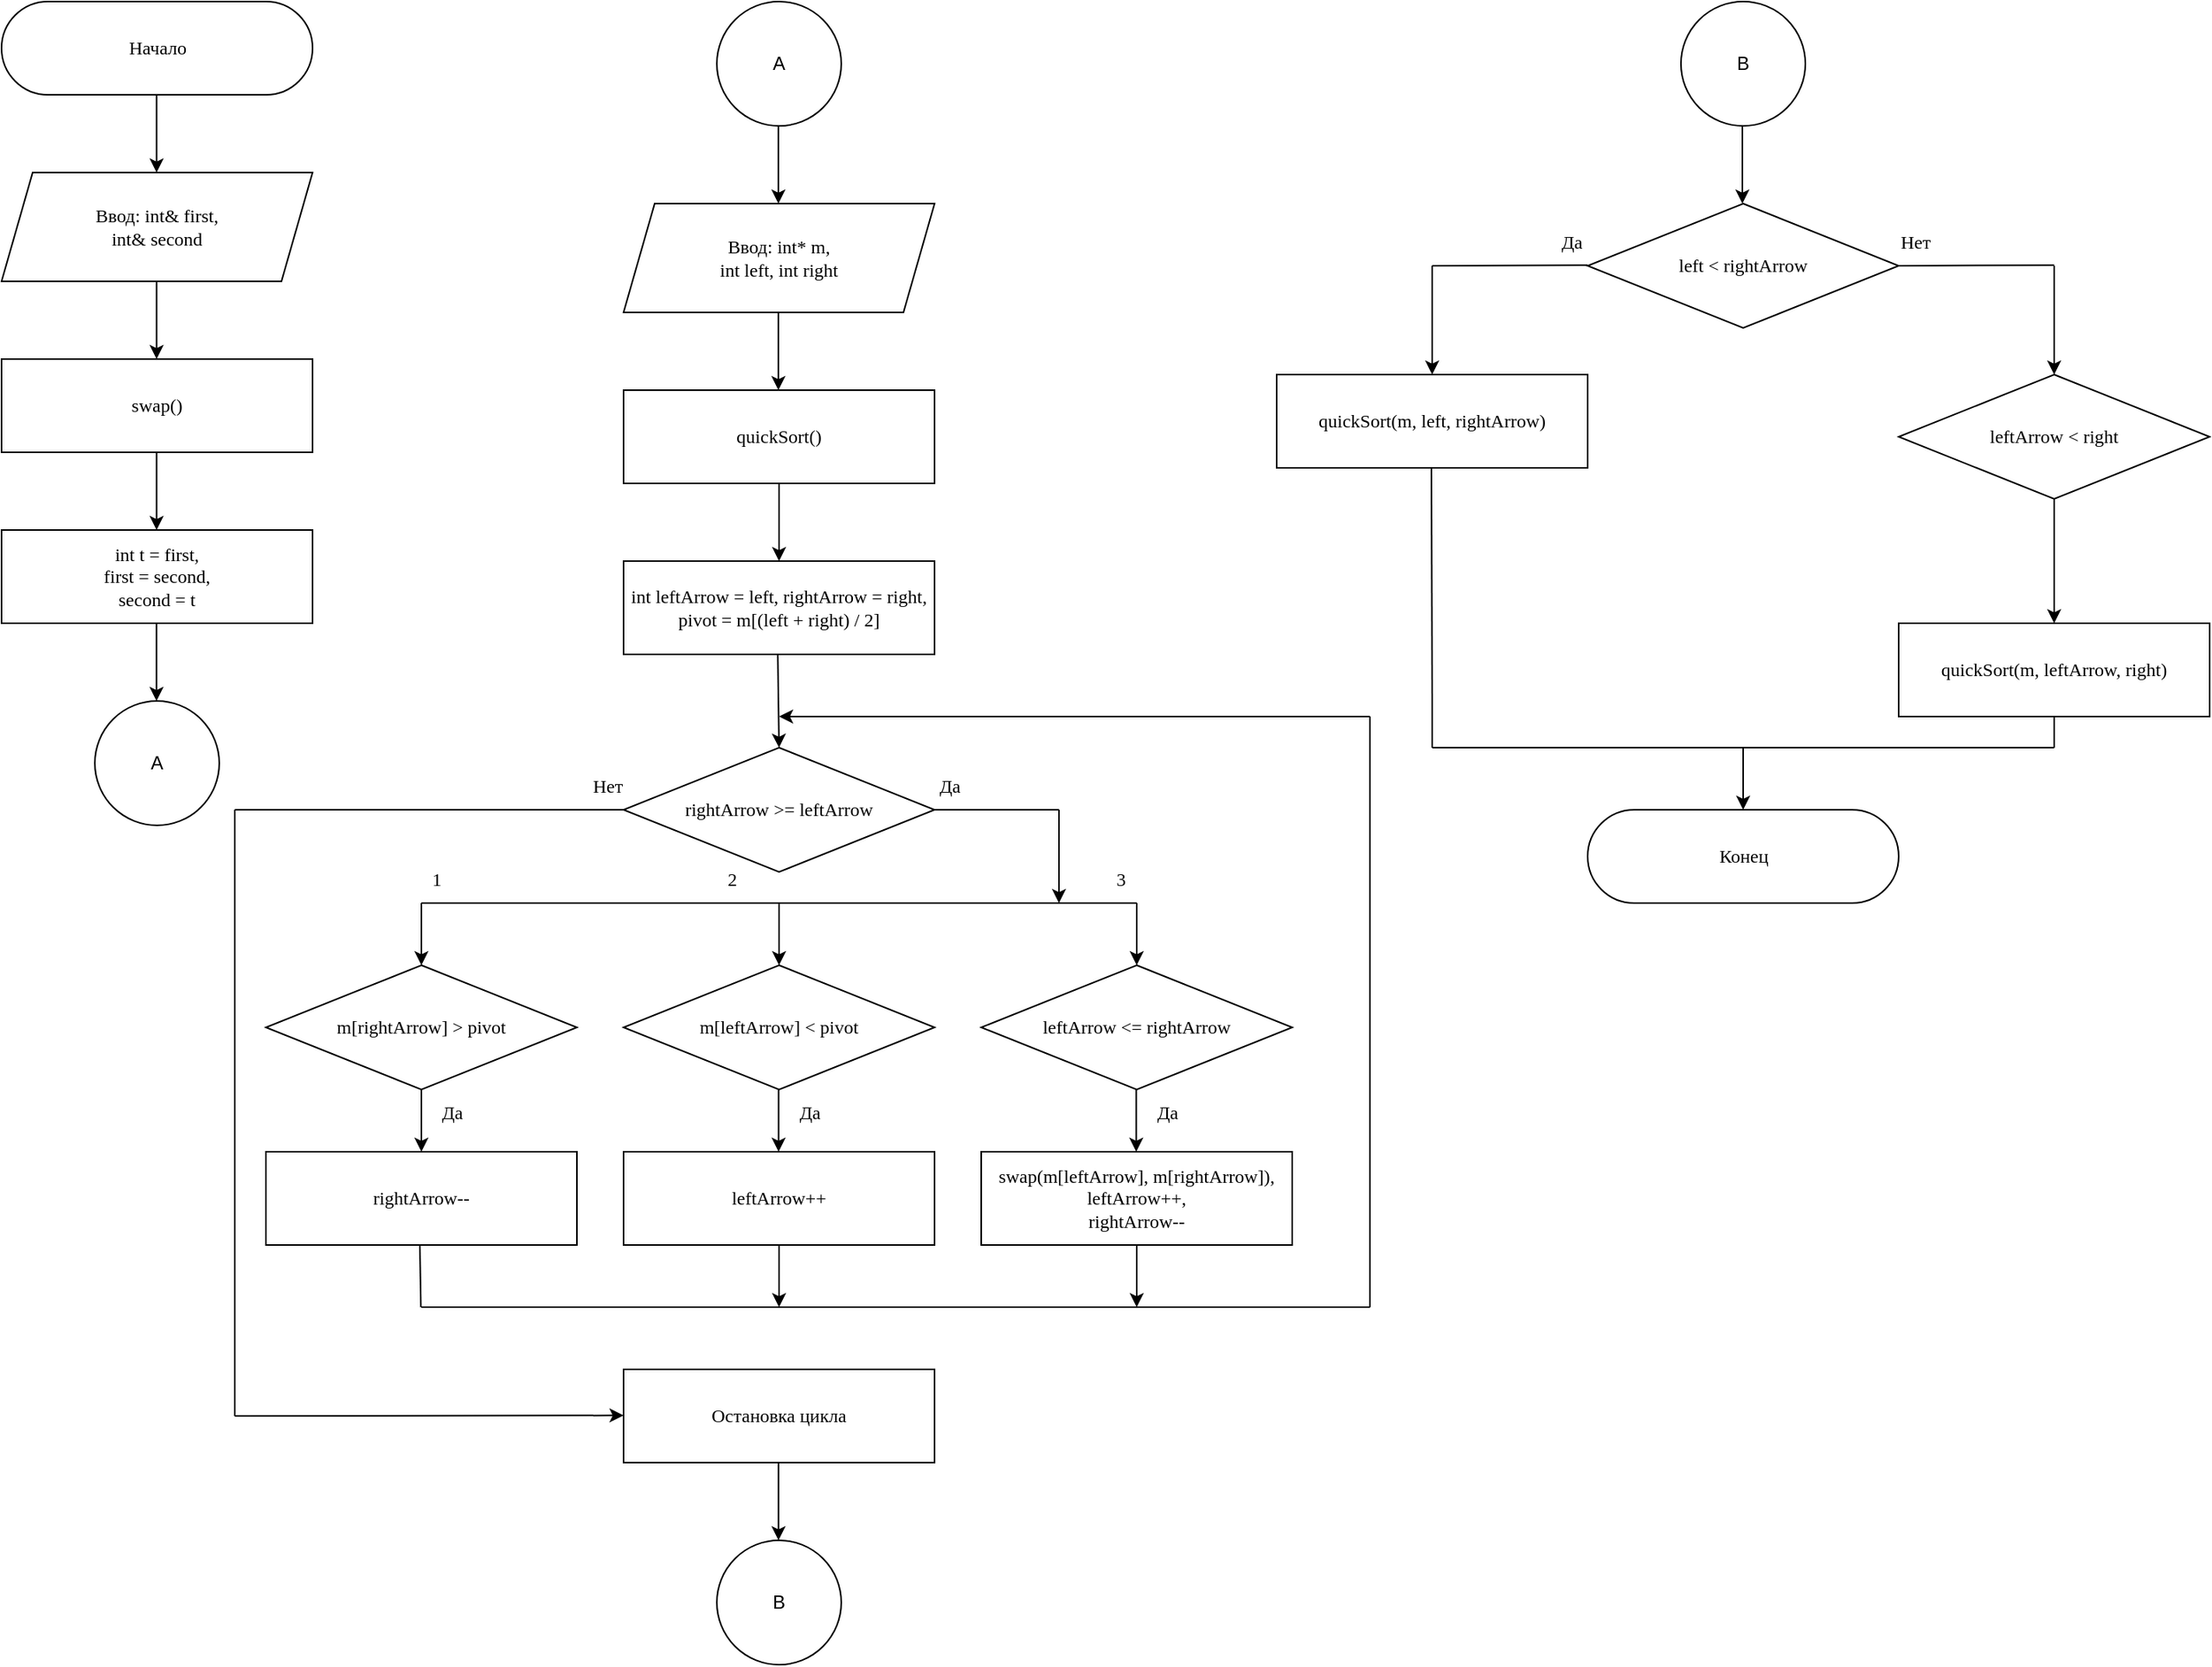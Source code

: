 <mxfile version="20.0.4" type="device"><diagram id="opwtydPsss-TPvM0P4SG" name="Page-1"><mxGraphModel dx="1422" dy="762" grid="1" gridSize="10" guides="1" tooltips="1" connect="1" arrows="1" fold="1" page="1" pageScale="1" pageWidth="827" pageHeight="1169" math="0" shadow="0"><root><mxCell id="0"/><mxCell id="1" parent="0"/><mxCell id="4sKa94u4YYQK0O12ARpd-1" value="&lt;font face=&quot;Times New Roman&quot;&gt;Начало&lt;/font&gt;" style="html=1;dashed=0;whitespace=wrap;shape=mxgraph.dfd.start" parent="1" vertex="1"><mxGeometry x="40" y="40" width="200" height="60" as="geometry"/></mxCell><mxCell id="4sKa94u4YYQK0O12ARpd-3" value="" style="endArrow=classic;html=1;rounded=0;fontFamily=Times New Roman;exitX=0.5;exitY=0.5;exitDx=0;exitDy=30;exitPerimeter=0;entryX=0.5;entryY=0;entryDx=0;entryDy=0;" parent="1" edge="1"><mxGeometry width="50" height="50" relative="1" as="geometry"><mxPoint x="139.71" y="100" as="sourcePoint"/><mxPoint x="139.71" y="150" as="targetPoint"/></mxGeometry></mxCell><mxCell id="4sKa94u4YYQK0O12ARpd-5" value="" style="endArrow=classic;html=1;rounded=0;fontFamily=Times New Roman;exitX=0.5;exitY=0.5;exitDx=0;exitDy=30;exitPerimeter=0;entryX=0.5;entryY=0;entryDx=0;entryDy=0;" parent="1" edge="1"><mxGeometry width="50" height="50" relative="1" as="geometry"><mxPoint x="139.71" y="220" as="sourcePoint"/><mxPoint x="139.71" y="270" as="targetPoint"/></mxGeometry></mxCell><mxCell id="4sKa94u4YYQK0O12ARpd-6" value="&lt;div&gt;&lt;font face=&quot;Times New Roman&quot;&gt;swap()&lt;/font&gt;&lt;/div&gt;" style="rounded=0;whiteSpace=wrap;html=1;" parent="1" vertex="1"><mxGeometry x="40" y="270" width="200" height="60" as="geometry"/></mxCell><mxCell id="4sKa94u4YYQK0O12ARpd-7" value="&lt;span style=&quot;font-family: &amp;quot;Times New Roman&amp;quot;;&quot;&gt;Ввод: int&amp;amp; first,&lt;/span&gt;&lt;br style=&quot;font-family: &amp;quot;Times New Roman&amp;quot;;&quot;&gt;&lt;span style=&quot;font-family: &amp;quot;Times New Roman&amp;quot;;&quot;&gt;int&amp;amp; second&lt;/span&gt;" style="shape=parallelogram;perimeter=parallelogramPerimeter;whiteSpace=wrap;html=1;fixedSize=1;" parent="1" vertex="1"><mxGeometry x="40" y="150" width="200" height="70" as="geometry"/></mxCell><mxCell id="4sKa94u4YYQK0O12ARpd-8" value="" style="endArrow=classic;html=1;rounded=0;fontFamily=Times New Roman;exitX=0.5;exitY=0.5;exitDx=0;exitDy=30;exitPerimeter=0;entryX=0.5;entryY=0;entryDx=0;entryDy=0;" parent="1" edge="1"><mxGeometry width="50" height="50" relative="1" as="geometry"><mxPoint x="139.71" y="330" as="sourcePoint"/><mxPoint x="139.71" y="380" as="targetPoint"/></mxGeometry></mxCell><mxCell id="4sKa94u4YYQK0O12ARpd-9" value="&lt;div&gt;&lt;font face=&quot;Times New Roman&quot;&gt;int t = first,&lt;/font&gt;&lt;/div&gt;&lt;div&gt;&lt;font face=&quot;Times New Roman&quot;&gt;&lt;span style=&quot;&quot;&gt;&#9;&#9;&lt;/span&gt;first = second,&lt;/font&gt;&lt;/div&gt;&lt;div&gt;&lt;font face=&quot;Times New Roman&quot;&gt;&lt;span style=&quot;&quot;&gt;&#9;&#9;&lt;/span&gt;second = t&lt;/font&gt;&lt;/div&gt;" style="rounded=0;whiteSpace=wrap;html=1;" parent="1" vertex="1"><mxGeometry x="40" y="380" width="200" height="60" as="geometry"/></mxCell><mxCell id="4sKa94u4YYQK0O12ARpd-10" value="" style="endArrow=classic;html=1;rounded=0;fontFamily=Times New Roman;exitX=0.5;exitY=0.5;exitDx=0;exitDy=30;exitPerimeter=0;entryX=0.5;entryY=0;entryDx=0;entryDy=0;" parent="1" edge="1"><mxGeometry width="50" height="50" relative="1" as="geometry"><mxPoint x="139.66" y="440.0" as="sourcePoint"/><mxPoint x="139.66" y="490.0" as="targetPoint"/></mxGeometry></mxCell><mxCell id="4sKa94u4YYQK0O12ARpd-11" value="A" style="ellipse;whiteSpace=wrap;html=1;aspect=fixed;" parent="1" vertex="1"><mxGeometry x="100" y="490" width="80" height="80" as="geometry"/></mxCell><mxCell id="4sKa94u4YYQK0O12ARpd-12" value="A" style="ellipse;whiteSpace=wrap;html=1;aspect=fixed;" parent="1" vertex="1"><mxGeometry x="500" y="40" width="80" height="80" as="geometry"/></mxCell><mxCell id="4sKa94u4YYQK0O12ARpd-14" value="" style="endArrow=classic;html=1;rounded=0;fontFamily=Times New Roman;exitX=0.5;exitY=0.5;exitDx=0;exitDy=30;exitPerimeter=0;entryX=0.5;entryY=0;entryDx=0;entryDy=0;" parent="1" edge="1"><mxGeometry width="50" height="50" relative="1" as="geometry"><mxPoint x="539.58" y="120" as="sourcePoint"/><mxPoint x="539.58" y="170" as="targetPoint"/></mxGeometry></mxCell><mxCell id="4sKa94u4YYQK0O12ARpd-15" value="&lt;span style=&quot;font-family: &amp;quot;Times New Roman&amp;quot;;&quot;&gt;Ввод:&amp;nbsp;&lt;/span&gt;&lt;font face=&quot;Times New Roman&quot;&gt;int* m, &lt;br&gt;int left, int right&lt;/font&gt;" style="shape=parallelogram;perimeter=parallelogramPerimeter;whiteSpace=wrap;html=1;fixedSize=1;" parent="1" vertex="1"><mxGeometry x="440" y="170" width="200" height="70" as="geometry"/></mxCell><mxCell id="4sKa94u4YYQK0O12ARpd-16" value="" style="endArrow=classic;html=1;rounded=0;fontFamily=Times New Roman;exitX=0.5;exitY=0.5;exitDx=0;exitDy=30;exitPerimeter=0;entryX=0.5;entryY=0;entryDx=0;entryDy=0;" parent="1" edge="1"><mxGeometry width="50" height="50" relative="1" as="geometry"><mxPoint x="539.58" y="240" as="sourcePoint"/><mxPoint x="539.58" y="290" as="targetPoint"/></mxGeometry></mxCell><mxCell id="4sKa94u4YYQK0O12ARpd-17" value="&lt;font face=&quot;Times New Roman&quot;&gt;quickSort&lt;/font&gt;&lt;span style=&quot;font-family: &amp;quot;Times New Roman&amp;quot;; background-color: initial;&quot;&gt;()&lt;/span&gt;&lt;font face=&quot;Times New Roman&quot;&gt;&lt;br&gt;&lt;/font&gt;" style="rounded=0;whiteSpace=wrap;html=1;" parent="1" vertex="1"><mxGeometry x="440" y="290" width="200" height="60" as="geometry"/></mxCell><mxCell id="4sKa94u4YYQK0O12ARpd-18" value="" style="endArrow=classic;html=1;rounded=0;fontFamily=Times New Roman;exitX=0.5;exitY=0.5;exitDx=0;exitDy=30;exitPerimeter=0;entryX=0.5;entryY=0;entryDx=0;entryDy=0;" parent="1" edge="1"><mxGeometry width="50" height="50" relative="1" as="geometry"><mxPoint x="540.0" y="350" as="sourcePoint"/><mxPoint x="540.0" y="400" as="targetPoint"/></mxGeometry></mxCell><mxCell id="4sKa94u4YYQK0O12ARpd-19" value="&lt;font face=&quot;Times New Roman&quot;&gt;int leftArrow = left, rightArrow = right, pivot = m[(left + right) / 2]&lt;/font&gt;" style="rounded=0;whiteSpace=wrap;html=1;" parent="1" vertex="1"><mxGeometry x="440" y="400" width="200" height="60" as="geometry"/></mxCell><mxCell id="4sKa94u4YYQK0O12ARpd-20" value="" style="endArrow=classic;html=1;rounded=0;fontFamily=Times New Roman;exitX=0.5;exitY=0.5;exitDx=0;exitDy=30;exitPerimeter=0;entryX=0.5;entryY=0;entryDx=0;entryDy=0;" parent="1" edge="1" target="4sKa94u4YYQK0O12ARpd-21"><mxGeometry width="50" height="50" relative="1" as="geometry"><mxPoint x="539.17" y="460.0" as="sourcePoint"/><mxPoint x="539.17" y="510.0" as="targetPoint"/></mxGeometry></mxCell><mxCell id="4sKa94u4YYQK0O12ARpd-21" value="rightArrow &amp;gt;= leftArrow" style="rhombus;whiteSpace=wrap;html=1;fontFamily=Times New Roman;" parent="1" vertex="1"><mxGeometry x="440" y="520" width="200" height="80" as="geometry"/></mxCell><mxCell id="4sKa94u4YYQK0O12ARpd-24" value="" style="endArrow=none;html=1;rounded=0;" parent="1" source="4sKa94u4YYQK0O12ARpd-21" edge="1"><mxGeometry width="50" height="50" relative="1" as="geometry"><mxPoint x="340" y="549.17" as="sourcePoint"/><mxPoint x="190" y="560" as="targetPoint"/></mxGeometry></mxCell><mxCell id="4sKa94u4YYQK0O12ARpd-28" value="m[rightArrow] &amp;gt; pivot" style="rhombus;whiteSpace=wrap;html=1;fontFamily=Times New Roman;" parent="1" vertex="1"><mxGeometry x="210" y="660" width="200" height="80" as="geometry"/></mxCell><mxCell id="4sKa94u4YYQK0O12ARpd-30" value="Нет" style="text;html=1;strokeColor=none;fillColor=none;align=center;verticalAlign=middle;whiteSpace=wrap;rounded=0;fontFamily=Times New Roman;" parent="1" vertex="1"><mxGeometry x="400" y="530" width="60" height="30" as="geometry"/></mxCell><mxCell id="4sKa94u4YYQK0O12ARpd-41" value="&lt;font face=&quot;Times New Roman&quot;&gt;rightArrow--&lt;/font&gt;" style="rounded=0;whiteSpace=wrap;html=1;" parent="1" vertex="1"><mxGeometry x="210" y="780" width="200" height="60" as="geometry"/></mxCell><mxCell id="4sKa94u4YYQK0O12ARpd-44" value="Да" style="text;html=1;strokeColor=none;fillColor=none;align=center;verticalAlign=middle;whiteSpace=wrap;rounded=0;fontFamily=Times New Roman;" parent="1" vertex="1"><mxGeometry x="620" y="530" width="60" height="30" as="geometry"/></mxCell><mxCell id="4sKa94u4YYQK0O12ARpd-45" value="Да" style="text;html=1;strokeColor=none;fillColor=none;align=center;verticalAlign=middle;whiteSpace=wrap;rounded=0;fontFamily=Times New Roman;" parent="1" vertex="1"><mxGeometry x="530" y="740" width="60" height="30" as="geometry"/></mxCell><mxCell id="4sKa94u4YYQK0O12ARpd-48" value="" style="endArrow=none;html=1;rounded=0;" parent="1" edge="1"><mxGeometry width="50" height="50" relative="1" as="geometry"><mxPoint x="190" y="560" as="sourcePoint"/><mxPoint x="190" y="950" as="targetPoint"/></mxGeometry></mxCell><mxCell id="4sKa94u4YYQK0O12ARpd-55" value="" style="endArrow=classic;html=1;rounded=0;entryX=0.5;entryY=0;entryDx=0;entryDy=0;" parent="1" target="4sKa94u4YYQK0O12ARpd-28" edge="1"><mxGeometry width="50" height="50" relative="1" as="geometry"><mxPoint x="310" y="620" as="sourcePoint"/><mxPoint x="500" y="630" as="targetPoint"/></mxGeometry></mxCell><mxCell id="4sKa94u4YYQK0O12ARpd-58" value="m[leftArrow] &amp;lt; pivot" style="rhombus;whiteSpace=wrap;html=1;fontFamily=Times New Roman;" parent="1" vertex="1"><mxGeometry x="440" y="660" width="200" height="80" as="geometry"/></mxCell><mxCell id="4sKa94u4YYQK0O12ARpd-59" value="leftArrow &amp;lt;= rightArrow" style="rhombus;whiteSpace=wrap;html=1;fontFamily=Times New Roman;" parent="1" vertex="1"><mxGeometry x="670" y="660" width="200" height="80" as="geometry"/></mxCell><mxCell id="4sKa94u4YYQK0O12ARpd-62" value="" style="endArrow=classic;html=1;rounded=0;entryX=0.5;entryY=0;entryDx=0;entryDy=0;" parent="1" target="4sKa94u4YYQK0O12ARpd-58" edge="1"><mxGeometry width="50" height="50" relative="1" as="geometry"><mxPoint x="540" y="620" as="sourcePoint"/><mxPoint x="510" y="620" as="targetPoint"/></mxGeometry></mxCell><mxCell id="4sKa94u4YYQK0O12ARpd-63" value="" style="endArrow=classic;html=1;rounded=0;entryX=0.5;entryY=0;entryDx=0;entryDy=0;" parent="1" target="4sKa94u4YYQK0O12ARpd-59" edge="1"><mxGeometry width="50" height="50" relative="1" as="geometry"><mxPoint x="770" y="620" as="sourcePoint"/><mxPoint x="510" y="620" as="targetPoint"/></mxGeometry></mxCell><mxCell id="4sKa94u4YYQK0O12ARpd-64" value="" style="endArrow=classic;html=1;rounded=0;entryX=0.5;entryY=0;entryDx=0;entryDy=0;exitX=0.5;exitY=1;exitDx=0;exitDy=0;" parent="1" source="4sKa94u4YYQK0O12ARpd-28" target="4sKa94u4YYQK0O12ARpd-41" edge="1"><mxGeometry width="50" height="50" relative="1" as="geometry"><mxPoint x="310" y="750" as="sourcePoint"/><mxPoint x="360" y="660" as="targetPoint"/></mxGeometry></mxCell><mxCell id="4sKa94u4YYQK0O12ARpd-65" value="" style="endArrow=classic;html=1;rounded=0;entryX=0.5;entryY=0;entryDx=0;entryDy=0;" parent="1" edge="1"><mxGeometry width="50" height="50" relative="1" as="geometry"><mxPoint x="539.71" y="740" as="sourcePoint"/><mxPoint x="539.71" y="780" as="targetPoint"/></mxGeometry></mxCell><mxCell id="4sKa94u4YYQK0O12ARpd-66" value="" style="endArrow=classic;html=1;rounded=0;entryX=0.5;entryY=0;entryDx=0;entryDy=0;" parent="1" edge="1"><mxGeometry width="50" height="50" relative="1" as="geometry"><mxPoint x="769.71" y="740" as="sourcePoint"/><mxPoint x="769.71" y="780" as="targetPoint"/></mxGeometry></mxCell><mxCell id="4sKa94u4YYQK0O12ARpd-67" value="&lt;font face=&quot;Times New Roman&quot;&gt;leftArrow++&lt;/font&gt;" style="rounded=0;whiteSpace=wrap;html=1;" parent="1" vertex="1"><mxGeometry x="440" y="780" width="200" height="60" as="geometry"/></mxCell><mxCell id="4sKa94u4YYQK0O12ARpd-68" value="&lt;div&gt;&lt;font face=&quot;Times New Roman&quot;&gt;swap(m[leftArrow], m[rightArrow]),&lt;/font&gt;&lt;/div&gt;&lt;div&gt;&lt;font face=&quot;Times New Roman&quot;&gt;&lt;span style=&quot;&quot;&gt;&#9;&#9;&#9;&#9;&lt;/span&gt;leftArrow++,&lt;/font&gt;&lt;/div&gt;&lt;div&gt;&lt;font face=&quot;Times New Roman&quot;&gt;&lt;span style=&quot;&quot;&gt;&#9;&#9;&#9;&#9;&lt;/span&gt;rightArrow--&lt;/font&gt;&lt;/div&gt;" style="rounded=0;whiteSpace=wrap;html=1;" parent="1" vertex="1"><mxGeometry x="670" y="780" width="200" height="60" as="geometry"/></mxCell><mxCell id="4sKa94u4YYQK0O12ARpd-69" value="" style="endArrow=none;html=1;rounded=0;" parent="1" edge="1"><mxGeometry width="50" height="50" relative="1" as="geometry"><mxPoint x="309.66" y="880" as="sourcePoint"/><mxPoint x="309" y="840" as="targetPoint"/></mxGeometry></mxCell><mxCell id="4sKa94u4YYQK0O12ARpd-72" value="" style="endArrow=none;html=1;rounded=0;" parent="1" edge="1"><mxGeometry width="50" height="50" relative="1" as="geometry"><mxPoint x="310" y="880" as="sourcePoint"/><mxPoint x="920" y="880" as="targetPoint"/></mxGeometry></mxCell><mxCell id="4sKa94u4YYQK0O12ARpd-73" value="" style="endArrow=none;html=1;rounded=0;" parent="1" edge="1"><mxGeometry width="50" height="50" relative="1" as="geometry"><mxPoint x="920" y="880" as="sourcePoint"/><mxPoint x="920" y="500" as="targetPoint"/></mxGeometry></mxCell><mxCell id="4sKa94u4YYQK0O12ARpd-74" value="Да" style="text;html=1;strokeColor=none;fillColor=none;align=center;verticalAlign=middle;whiteSpace=wrap;rounded=0;fontFamily=Times New Roman;" parent="1" vertex="1"><mxGeometry x="760" y="740" width="60" height="30" as="geometry"/></mxCell><mxCell id="4sKa94u4YYQK0O12ARpd-76" value="Да" style="text;html=1;strokeColor=none;fillColor=none;align=center;verticalAlign=middle;whiteSpace=wrap;rounded=0;fontFamily=Times New Roman;" parent="1" vertex="1"><mxGeometry x="300" y="740" width="60" height="30" as="geometry"/></mxCell><mxCell id="4sKa94u4YYQK0O12ARpd-77" value="" style="endArrow=none;html=1;rounded=0;" parent="1" edge="1"><mxGeometry width="50" height="50" relative="1" as="geometry"><mxPoint x="310" y="620" as="sourcePoint"/><mxPoint x="770" y="620" as="targetPoint"/></mxGeometry></mxCell><mxCell id="4sKa94u4YYQK0O12ARpd-87" value="" style="endArrow=classic;html=1;rounded=0;" parent="1" edge="1"><mxGeometry width="50" height="50" relative="1" as="geometry"><mxPoint x="190" y="950" as="sourcePoint"/><mxPoint x="440" y="949.66" as="targetPoint"/></mxGeometry></mxCell><mxCell id="4sKa94u4YYQK0O12ARpd-88" value="&lt;font face=&quot;Times New Roman&quot;&gt;Остановка цикла&lt;/font&gt;" style="rounded=0;whiteSpace=wrap;html=1;" parent="1" vertex="1"><mxGeometry x="440" y="920" width="200" height="60" as="geometry"/></mxCell><mxCell id="4sKa94u4YYQK0O12ARpd-90" value="" style="endArrow=classic;html=1;rounded=0;fontFamily=Times New Roman;exitX=0.5;exitY=0.5;exitDx=0;exitDy=30;exitPerimeter=0;entryX=0.5;entryY=0;entryDx=0;entryDy=0;" parent="1" edge="1"><mxGeometry width="50" height="50" relative="1" as="geometry"><mxPoint x="539.66" y="980.0" as="sourcePoint"/><mxPoint x="539.66" y="1030" as="targetPoint"/></mxGeometry></mxCell><mxCell id="4sKa94u4YYQK0O12ARpd-91" value="left &amp;lt; rightArrow" style="rhombus;whiteSpace=wrap;html=1;fontFamily=Times New Roman;" parent="1" vertex="1"><mxGeometry x="1060" y="170" width="200" height="80" as="geometry"/></mxCell><mxCell id="4sKa94u4YYQK0O12ARpd-94" value="leftArrow &amp;lt; right" style="rhombus;whiteSpace=wrap;html=1;fontFamily=Times New Roman;" parent="1" vertex="1"><mxGeometry x="1260" y="280" width="200" height="80" as="geometry"/></mxCell><mxCell id="4sKa94u4YYQK0O12ARpd-98" value="B" style="ellipse;whiteSpace=wrap;html=1;aspect=fixed;" parent="1" vertex="1"><mxGeometry x="500" y="1030" width="80" height="80" as="geometry"/></mxCell><mxCell id="4sKa94u4YYQK0O12ARpd-99" value="B" style="ellipse;whiteSpace=wrap;html=1;aspect=fixed;" parent="1" vertex="1"><mxGeometry x="1120" y="40" width="80" height="80" as="geometry"/></mxCell><mxCell id="4sKa94u4YYQK0O12ARpd-101" value="" style="endArrow=classic;html=1;rounded=0;fontFamily=Times New Roman;exitX=0.5;exitY=0.5;exitDx=0;exitDy=30;exitPerimeter=0;entryX=0.5;entryY=0;entryDx=0;entryDy=0;" parent="1" edge="1"><mxGeometry width="50" height="50" relative="1" as="geometry"><mxPoint x="1159.5" y="120" as="sourcePoint"/><mxPoint x="1159.5" y="170" as="targetPoint"/></mxGeometry></mxCell><mxCell id="4sKa94u4YYQK0O12ARpd-105" value="" style="endArrow=none;html=1;rounded=0;" parent="1" edge="1"><mxGeometry width="50" height="50" relative="1" as="geometry"><mxPoint x="960" y="210" as="sourcePoint"/><mxPoint x="1060" y="209.58" as="targetPoint"/></mxGeometry></mxCell><mxCell id="4sKa94u4YYQK0O12ARpd-106" value="" style="endArrow=none;html=1;rounded=0;" parent="1" edge="1"><mxGeometry width="50" height="50" relative="1" as="geometry"><mxPoint x="1260" y="210" as="sourcePoint"/><mxPoint x="1360" y="209.58" as="targetPoint"/></mxGeometry></mxCell><mxCell id="4sKa94u4YYQK0O12ARpd-107" value="" style="endArrow=classic;html=1;rounded=0;" parent="1" edge="1"><mxGeometry width="50" height="50" relative="1" as="geometry"><mxPoint x="960" y="210" as="sourcePoint"/><mxPoint x="960" y="280" as="targetPoint"/></mxGeometry></mxCell><mxCell id="4sKa94u4YYQK0O12ARpd-108" value="Нет" style="text;html=1;strokeColor=none;fillColor=none;align=center;verticalAlign=middle;whiteSpace=wrap;rounded=0;fontFamily=Times New Roman;" parent="1" vertex="1"><mxGeometry x="1241" y="180" width="60" height="30" as="geometry"/></mxCell><mxCell id="4sKa94u4YYQK0O12ARpd-110" value="Да" style="text;html=1;strokeColor=none;fillColor=none;align=center;verticalAlign=middle;whiteSpace=wrap;rounded=0;fontFamily=Times New Roman;" parent="1" vertex="1"><mxGeometry x="1020" y="180" width="60" height="30" as="geometry"/></mxCell><mxCell id="4sKa94u4YYQK0O12ARpd-113" value="" style="endArrow=classic;html=1;rounded=0;" parent="1" edge="1"><mxGeometry width="50" height="50" relative="1" as="geometry"><mxPoint x="1360" y="210" as="sourcePoint"/><mxPoint x="1360" y="280" as="targetPoint"/></mxGeometry></mxCell><mxCell id="4sKa94u4YYQK0O12ARpd-114" value="&lt;font face=&quot;Times New Roman&quot;&gt;quickSort(m, left, rightArrow)&lt;/font&gt;" style="rounded=0;whiteSpace=wrap;html=1;" parent="1" vertex="1"><mxGeometry x="860" y="280" width="200" height="60" as="geometry"/></mxCell><mxCell id="4sKa94u4YYQK0O12ARpd-115" value="" style="endArrow=none;html=1;rounded=0;" parent="1" edge="1"><mxGeometry width="50" height="50" relative="1" as="geometry"><mxPoint x="960" y="490" as="sourcePoint"/><mxPoint x="959.5" y="340" as="targetPoint"/></mxGeometry></mxCell><mxCell id="4sKa94u4YYQK0O12ARpd-119" value="" style="endArrow=classic;html=1;rounded=0;exitX=0.5;exitY=1;exitDx=0;exitDy=0;" parent="1" edge="1" source="4sKa94u4YYQK0O12ARpd-94"><mxGeometry width="50" height="50" relative="1" as="geometry"><mxPoint x="959.58" y="360" as="sourcePoint"/><mxPoint x="1360" y="440" as="targetPoint"/></mxGeometry></mxCell><mxCell id="4sKa94u4YYQK0O12ARpd-120" value="&lt;font face=&quot;Times New Roman&quot;&gt;quickSort(m, leftArrow, right)&lt;/font&gt;" style="rounded=0;whiteSpace=wrap;html=1;" parent="1" vertex="1"><mxGeometry x="1260" y="440" width="200" height="60" as="geometry"/></mxCell><mxCell id="4sKa94u4YYQK0O12ARpd-121" value="" style="endArrow=none;html=1;rounded=0;" parent="1" edge="1"><mxGeometry width="50" height="50" relative="1" as="geometry"><mxPoint x="960" y="520" as="sourcePoint"/><mxPoint x="960" y="490" as="targetPoint"/></mxGeometry></mxCell><mxCell id="4sKa94u4YYQK0O12ARpd-122" value="" style="endArrow=none;html=1;rounded=0;" parent="1" edge="1"><mxGeometry width="50" height="50" relative="1" as="geometry"><mxPoint x="960" y="520" as="sourcePoint"/><mxPoint x="1160" y="520" as="targetPoint"/></mxGeometry></mxCell><mxCell id="4sKa94u4YYQK0O12ARpd-123" value="" style="endArrow=none;html=1;rounded=0;" parent="1" edge="1"><mxGeometry width="50" height="50" relative="1" as="geometry"><mxPoint x="1160" y="520" as="sourcePoint"/><mxPoint x="1360" y="520" as="targetPoint"/></mxGeometry></mxCell><mxCell id="4sKa94u4YYQK0O12ARpd-124" value="" style="endArrow=classic;html=1;rounded=0;" parent="1" edge="1"><mxGeometry width="50" height="50" relative="1" as="geometry"><mxPoint x="1160" y="520" as="sourcePoint"/><mxPoint x="1160" y="560" as="targetPoint"/></mxGeometry></mxCell><mxCell id="4sKa94u4YYQK0O12ARpd-125" value="&lt;font face=&quot;Times New Roman&quot;&gt;Конец&lt;/font&gt;" style="html=1;dashed=0;whitespace=wrap;shape=mxgraph.dfd.start" parent="1" vertex="1"><mxGeometry x="1060" y="560" width="200" height="60" as="geometry"/></mxCell><mxCell id="VAmPS2ZL2CSGys_fE5B8-1" value="" style="endArrow=classic;html=1;rounded=0;" edge="1" parent="1"><mxGeometry width="50" height="50" relative="1" as="geometry"><mxPoint x="920" y="500" as="sourcePoint"/><mxPoint x="540" y="500" as="targetPoint"/></mxGeometry></mxCell><mxCell id="VAmPS2ZL2CSGys_fE5B8-3" value="1" style="text;html=1;strokeColor=none;fillColor=none;align=center;verticalAlign=middle;whiteSpace=wrap;rounded=0;fontFamily=Times New Roman;" vertex="1" parent="1"><mxGeometry x="290" y="590" width="60" height="30" as="geometry"/></mxCell><mxCell id="VAmPS2ZL2CSGys_fE5B8-5" value="2" style="text;html=1;strokeColor=none;fillColor=none;align=center;verticalAlign=middle;whiteSpace=wrap;rounded=0;fontFamily=Times New Roman;" vertex="1" parent="1"><mxGeometry x="480" y="590" width="60" height="30" as="geometry"/></mxCell><mxCell id="VAmPS2ZL2CSGys_fE5B8-6" value="3" style="text;html=1;strokeColor=none;fillColor=none;align=center;verticalAlign=middle;whiteSpace=wrap;rounded=0;fontFamily=Times New Roman;" vertex="1" parent="1"><mxGeometry x="730" y="590" width="60" height="30" as="geometry"/></mxCell><mxCell id="VAmPS2ZL2CSGys_fE5B8-11" value="" style="endArrow=classic;html=1;rounded=0;exitX=0.5;exitY=1;exitDx=0;exitDy=0;" edge="1" parent="1" source="4sKa94u4YYQK0O12ARpd-67"><mxGeometry width="50" height="50" relative="1" as="geometry"><mxPoint x="280" y="940" as="sourcePoint"/><mxPoint x="540" y="880" as="targetPoint"/></mxGeometry></mxCell><mxCell id="VAmPS2ZL2CSGys_fE5B8-12" value="" style="endArrow=classic;html=1;rounded=0;exitX=0.5;exitY=1;exitDx=0;exitDy=0;" edge="1" parent="1" source="4sKa94u4YYQK0O12ARpd-68"><mxGeometry width="50" height="50" relative="1" as="geometry"><mxPoint x="700" y="650" as="sourcePoint"/><mxPoint x="770" y="880" as="targetPoint"/></mxGeometry></mxCell><mxCell id="VAmPS2ZL2CSGys_fE5B8-14" value="" style="endArrow=none;html=1;rounded=0;exitX=1;exitY=0.5;exitDx=0;exitDy=0;" edge="1" parent="1" source="4sKa94u4YYQK0O12ARpd-21"><mxGeometry width="50" height="50" relative="1" as="geometry"><mxPoint x="700" y="410" as="sourcePoint"/><mxPoint x="720" y="560" as="targetPoint"/></mxGeometry></mxCell><mxCell id="VAmPS2ZL2CSGys_fE5B8-15" value="" style="endArrow=classic;html=1;rounded=0;" edge="1" parent="1"><mxGeometry width="50" height="50" relative="1" as="geometry"><mxPoint x="720" y="560" as="sourcePoint"/><mxPoint x="720" y="620" as="targetPoint"/></mxGeometry></mxCell><mxCell id="VAmPS2ZL2CSGys_fE5B8-18" value="" style="endArrow=none;html=1;rounded=0;entryX=0.5;entryY=1;entryDx=0;entryDy=0;" edge="1" parent="1" target="4sKa94u4YYQK0O12ARpd-120"><mxGeometry width="50" height="50" relative="1" as="geometry"><mxPoint x="1360" y="520" as="sourcePoint"/><mxPoint x="750" y="360" as="targetPoint"/></mxGeometry></mxCell></root></mxGraphModel></diagram></mxfile>